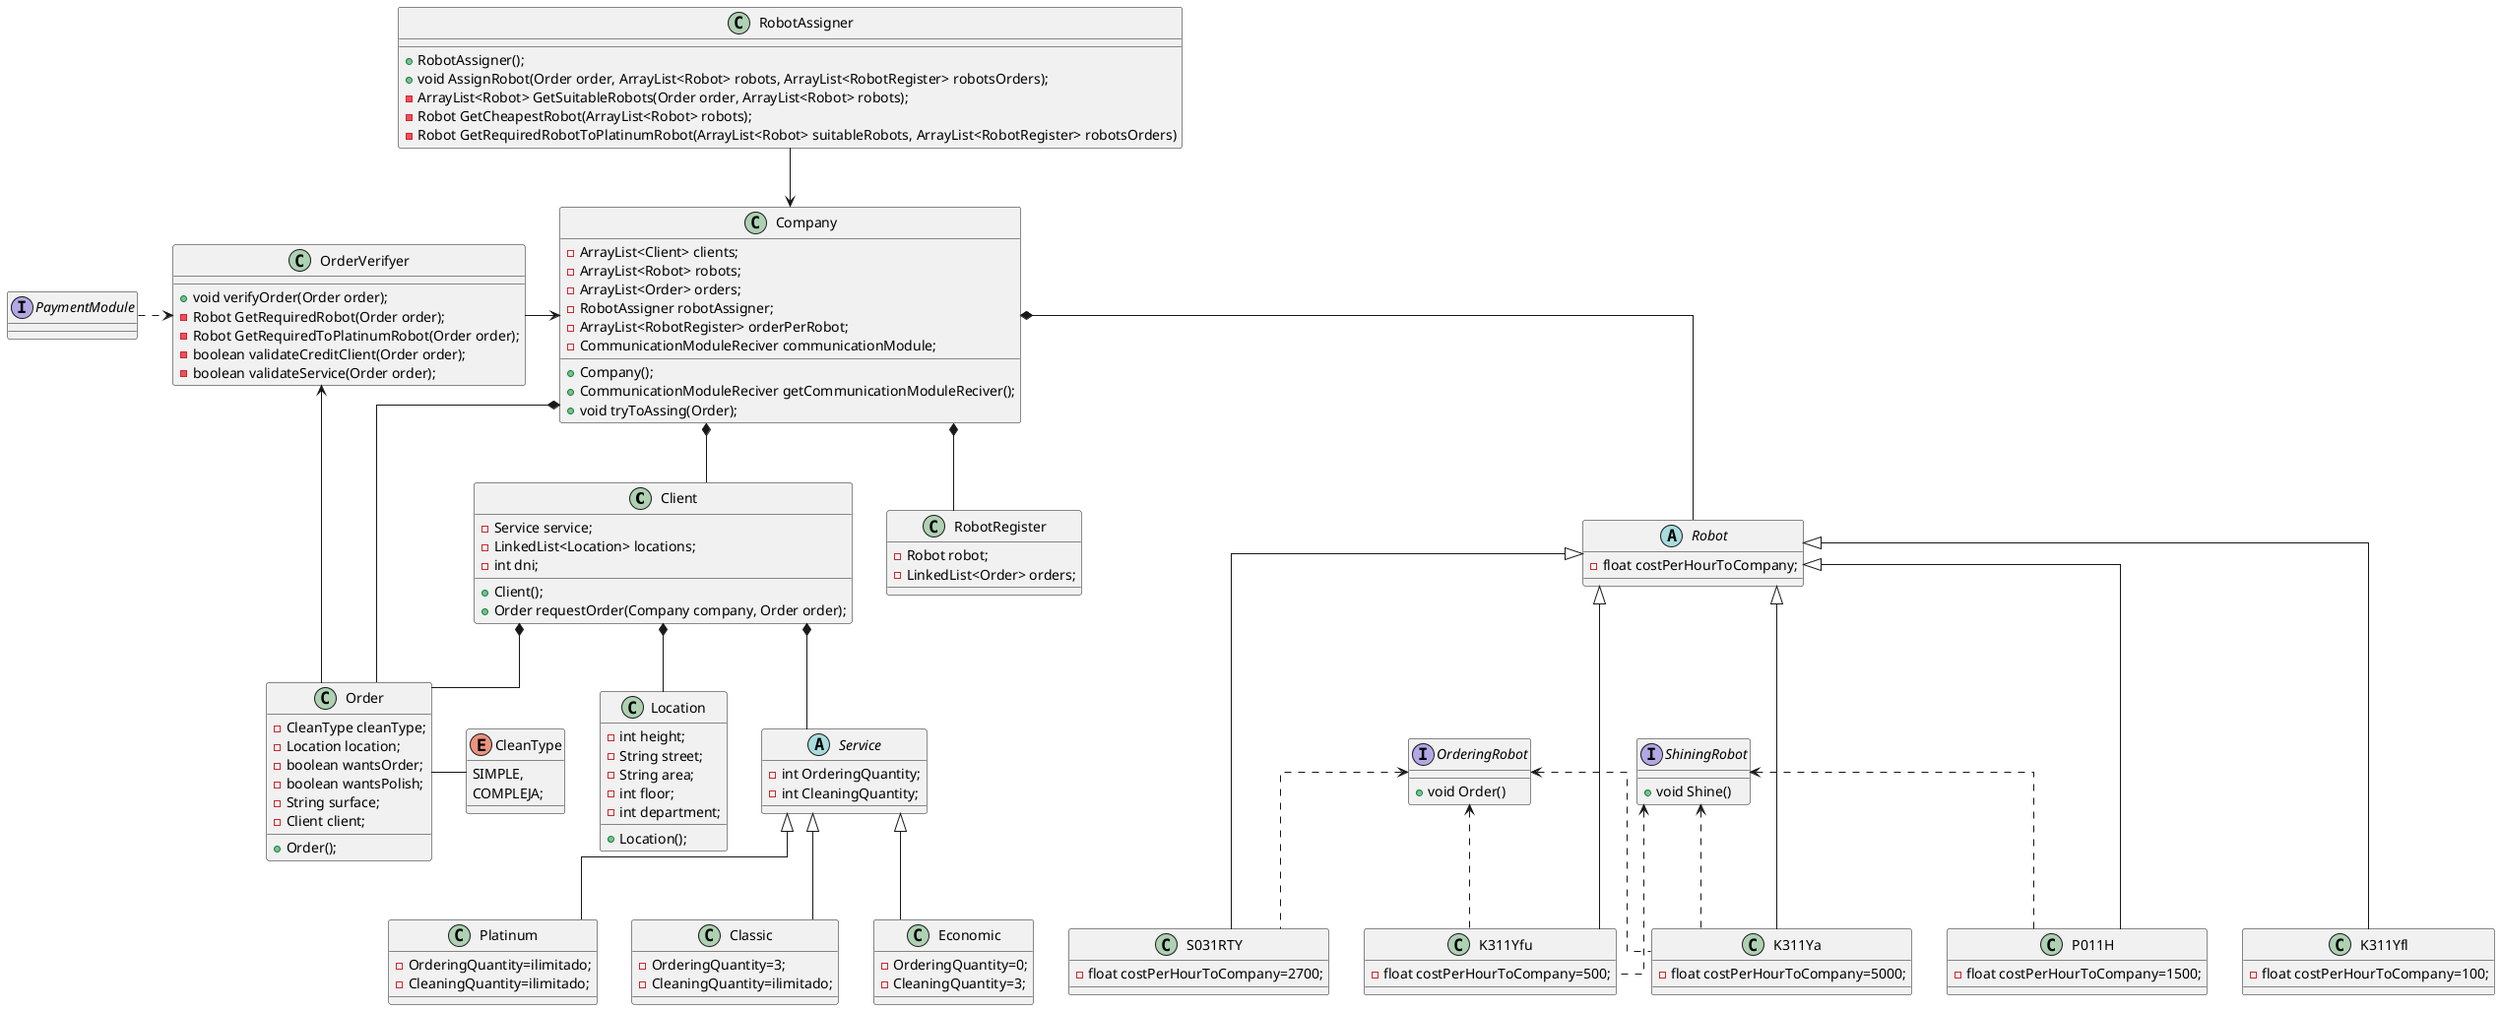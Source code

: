 @startuml
'https://plantuml.com/class-diagram

skinparam linetype ortho

class Client {
    - Service service;
    - LinkedList<Location> locations;
    - int dni;

    + Client();
    + Order requestOrder(Company company, Order order);
}

class Location{
    - int height;
    - String street;
    - String area;
    - int floor;
    - int department;
    + Location();
}

class RobotRegister{
    - Robot robot;
    - LinkedList<Order> orders;
}

abstract Robot{
    - float costPerHourToCompany;
}
class S031RTY{
    - float costPerHourToCompany=2700;
}
class K311Yfu{
    - float costPerHourToCompany=500;
}
class P011H{
    - float costPerHourToCompany=1500;
}
class K311Ya{
    - float costPerHourToCompany=5000;
}
class K311Yfl{
    - float costPerHourToCompany=100;
}

interface OrderingRobot{
    + void Order()
}
interface ShiningRobot{
    + void Shine()
}

abstract Service{
    - int OrderingQuantity;
    - int CleaningQuantity;
}
class Platinum{
    - OrderingQuantity=ilimitado;
    - CleaningQuantity=ilimitado;
}
class Classic{
    - OrderingQuantity=3;
    - CleaningQuantity=ilimitado;
}

class Economic{
    - OrderingQuantity=0;
    - CleaningQuantity=3;
}

class Company{
    - ArrayList<Client> clients;
    - ArrayList<Robot> robots;
    - ArrayList<Order> orders;
    - RobotAssigner robotAssigner;
    - ArrayList<RobotRegister> orderPerRobot;
    - CommunicationModuleReciver communicationModule;

    + Company();
    + CommunicationModuleReciver getCommunicationModuleReciver();
    + void tryToAssing(Order);
}

class OrderVerifyer{
    + void verifyOrder(Order order);
    - Robot GetRequiredRobot(Order order);
    - Robot GetRequiredToPlatinumRobot(Order order);
}

class RobotAssigner{
   + RobotAssigner();
   + void AssignRobot(Order order, ArrayList<Robot> robots, ArrayList<RobotRegister> robotsOrders);
   - ArrayList<Robot> GetSuitableRobots(Order order, ArrayList<Robot> robots);
   - Robot GetCheapestRobot(ArrayList<Robot> robots);
   - Robot GetRequiredRobotToPlatinumRobot(ArrayList<Robot> suitableRobots, ArrayList<RobotRegister> robotsOrders)
}

class Order{
    - CleanType cleanType;
    - Location location;
    - boolean wantsOrder;
    - boolean wantsPolish;
    - String surface;
    - Client client;

    + Order();
}
enum CleanType{
    SIMPLE,
    COMPLEJA;
}

class OrderVerifyer{
    - boolean validateCreditClient(Order order);
    - boolean validateService(Order order);
}

Interface PaymentModule{
}

OrderVerifyer <.left. PaymentModule
OrderVerifyer <-- Order

Service <|-- Platinum
Service <|-- Classic
Service <|-- Economic

Company*-- Robot
Company *-- Client
Company *-- Order
Company *-- RobotRegister
Company <-left- OrderVerifyer
Company <-up- RobotAssigner

Robot <|--- K311Yfl
Robot <|--- K311Yfu
Robot <|--- P011H
Robot <|--- K311Ya
Robot <|--- S031RTY

ShiningRobot <.. K311Yfu
ShiningRobot <.. P011H
ShiningRobot <.. K311Ya
OrderingRobot <.. K311Yfu
OrderingRobot <.. K311Ya
OrderingRobot <.. S031RTY

Client *-- Service
Client *-- Location

Order- CleanType
Client*--Order
@enduml